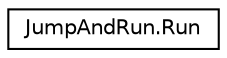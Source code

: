digraph "Grafische Darstellung der Klassenhierarchie"
{
  edge [fontname="Helvetica",fontsize="10",labelfontname="Helvetica",labelfontsize="10"];
  node [fontname="Helvetica",fontsize="10",shape=record];
  rankdir="LR";
  Node1 [label="JumpAndRun.Run",height=0.2,width=0.4,color="black", fillcolor="white", style="filled",URL="$class_jump_and_run_1_1_run.html",tooltip="Hauptklasse des Programmes. Abhandeln Ausgabenelemente und sicherstellen der Anzeige zum richtigen Ze..."];
}
